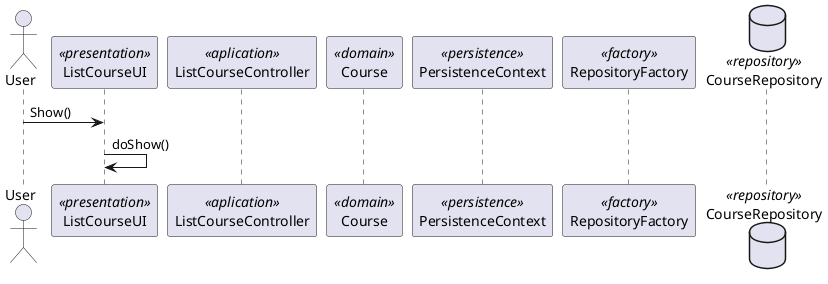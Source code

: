@startuml
actor User as Actor
participant ListCourseUI as UI <<presentation>>
participant ListCourseController as Controller <<aplication>>
participant Course as Domain <<domain>>
participant PersistenceContext as Persistence <<persistence>>
participant RepositoryFactory as Factory <<factory>>
database CourseRepository as Repository <<repository>>

Actor -> UI: Show()
UI -> UI:doShow()



@enduml
